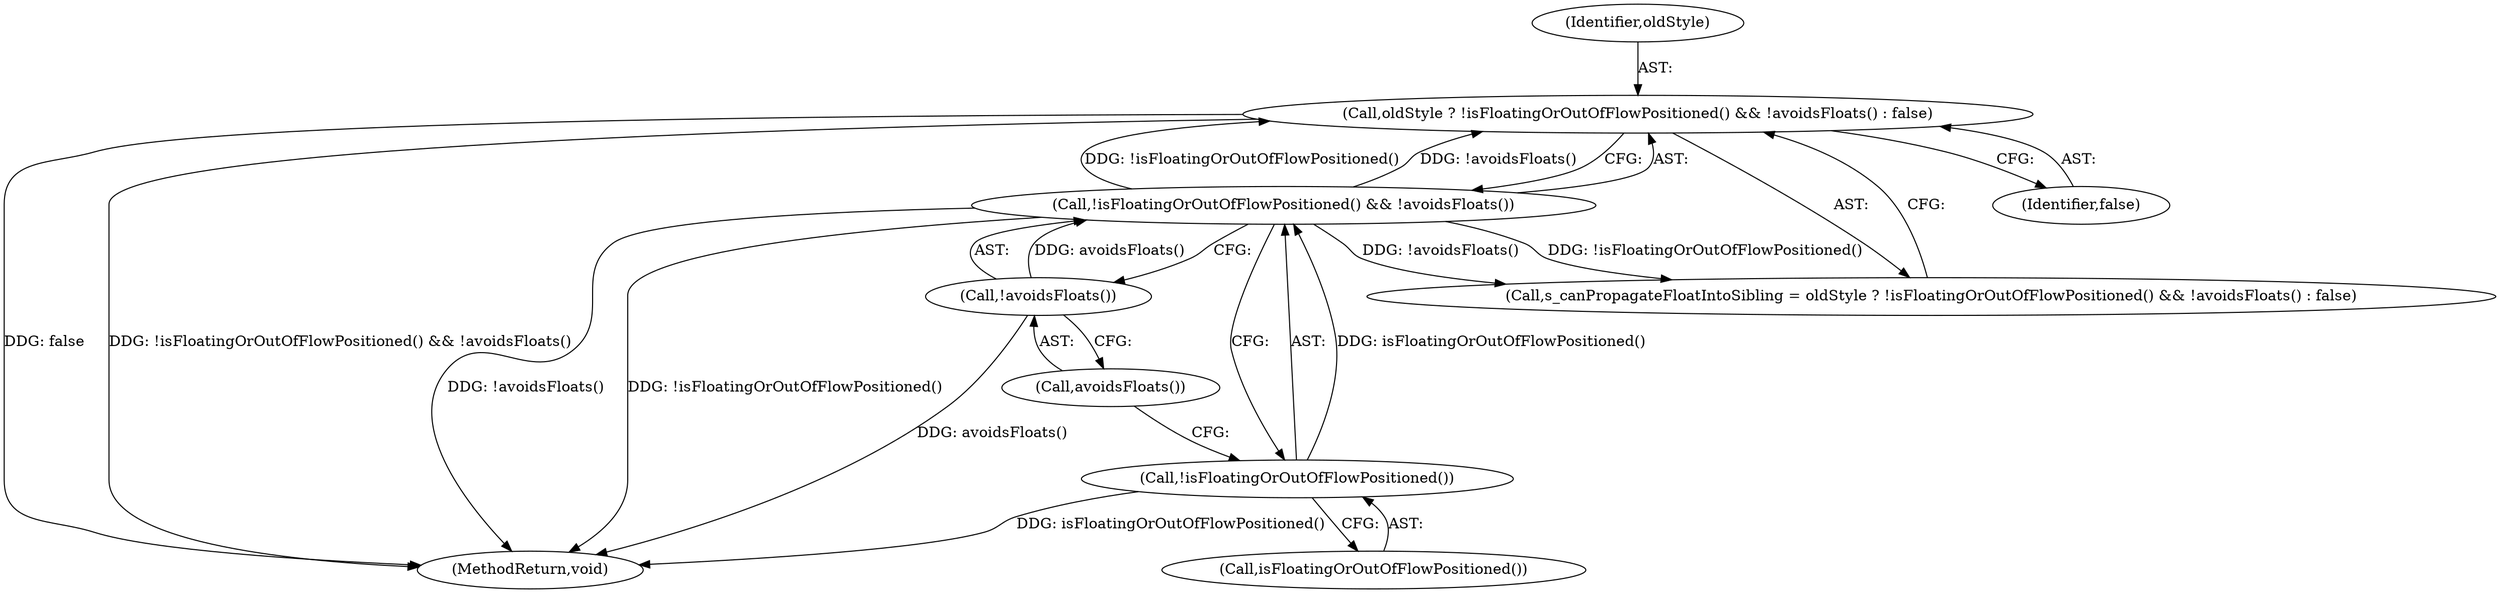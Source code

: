 digraph "0_Chrome_b2b21468c1f7f08b30a7c1755316f6026c50eb2a_3@pointer" {
"1000110" [label="(Call,oldStyle ? !isFloatingOrOutOfFlowPositioned() && !avoidsFloats() : false)"];
"1000112" [label="(Call,!isFloatingOrOutOfFlowPositioned() && !avoidsFloats())"];
"1000113" [label="(Call,!isFloatingOrOutOfFlowPositioned())"];
"1000115" [label="(Call,!avoidsFloats())"];
"1000108" [label="(Call,s_canPropagateFloatIntoSibling = oldStyle ? !isFloatingOrOutOfFlowPositioned() && !avoidsFloats() : false)"];
"1000115" [label="(Call,!avoidsFloats())"];
"1000144" [label="(MethodReturn,void)"];
"1000112" [label="(Call,!isFloatingOrOutOfFlowPositioned() && !avoidsFloats())"];
"1000110" [label="(Call,oldStyle ? !isFloatingOrOutOfFlowPositioned() && !avoidsFloats() : false)"];
"1000114" [label="(Call,isFloatingOrOutOfFlowPositioned())"];
"1000116" [label="(Call,avoidsFloats())"];
"1000111" [label="(Identifier,oldStyle)"];
"1000113" [label="(Call,!isFloatingOrOutOfFlowPositioned())"];
"1000117" [label="(Identifier,false)"];
"1000110" -> "1000108"  [label="AST: "];
"1000110" -> "1000112"  [label="CFG: "];
"1000110" -> "1000117"  [label="CFG: "];
"1000111" -> "1000110"  [label="AST: "];
"1000112" -> "1000110"  [label="AST: "];
"1000117" -> "1000110"  [label="AST: "];
"1000108" -> "1000110"  [label="CFG: "];
"1000110" -> "1000144"  [label="DDG: false"];
"1000110" -> "1000144"  [label="DDG: !isFloatingOrOutOfFlowPositioned() && !avoidsFloats()"];
"1000112" -> "1000110"  [label="DDG: !isFloatingOrOutOfFlowPositioned()"];
"1000112" -> "1000110"  [label="DDG: !avoidsFloats()"];
"1000112" -> "1000113"  [label="CFG: "];
"1000112" -> "1000115"  [label="CFG: "];
"1000113" -> "1000112"  [label="AST: "];
"1000115" -> "1000112"  [label="AST: "];
"1000112" -> "1000144"  [label="DDG: !avoidsFloats()"];
"1000112" -> "1000144"  [label="DDG: !isFloatingOrOutOfFlowPositioned()"];
"1000112" -> "1000108"  [label="DDG: !isFloatingOrOutOfFlowPositioned()"];
"1000112" -> "1000108"  [label="DDG: !avoidsFloats()"];
"1000113" -> "1000112"  [label="DDG: isFloatingOrOutOfFlowPositioned()"];
"1000115" -> "1000112"  [label="DDG: avoidsFloats()"];
"1000113" -> "1000114"  [label="CFG: "];
"1000114" -> "1000113"  [label="AST: "];
"1000116" -> "1000113"  [label="CFG: "];
"1000113" -> "1000144"  [label="DDG: isFloatingOrOutOfFlowPositioned()"];
"1000115" -> "1000116"  [label="CFG: "];
"1000116" -> "1000115"  [label="AST: "];
"1000115" -> "1000144"  [label="DDG: avoidsFloats()"];
}
